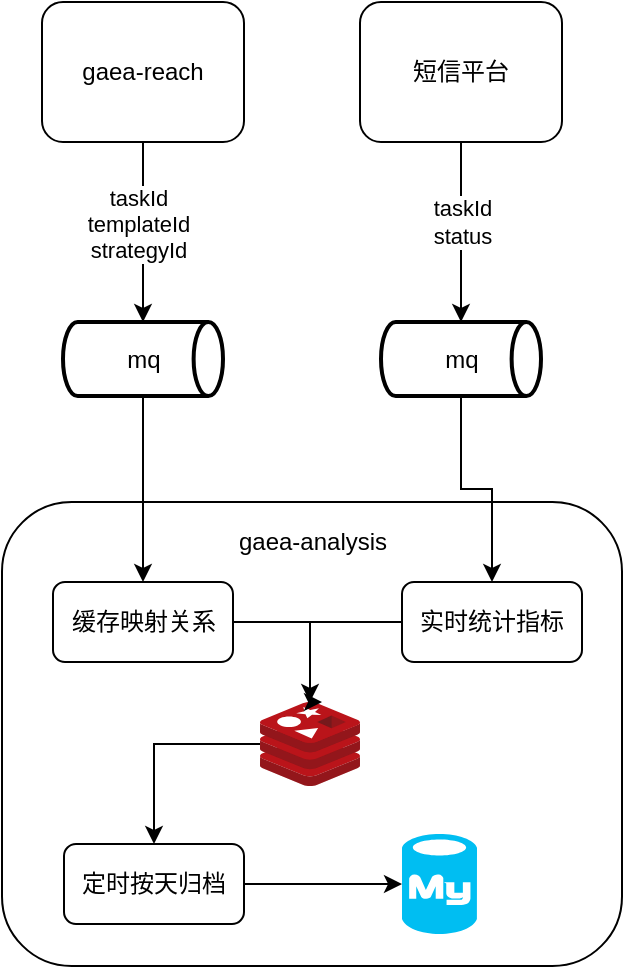<mxfile version="16.4.3" type="github">
  <diagram id="QfpV6kOfdEtOZohssIw-" name="Page-1">
    <mxGraphModel dx="1038" dy="667" grid="1" gridSize="10" guides="1" tooltips="1" connect="1" arrows="1" fold="1" page="1" pageScale="1" pageWidth="827" pageHeight="1169" math="0" shadow="0">
      <root>
        <mxCell id="0" />
        <mxCell id="1" parent="0" />
        <mxCell id="YGTyeJJ0-g0J-V8NWOky-4" value="" style="rounded=1;whiteSpace=wrap;html=1;" vertex="1" parent="1">
          <mxGeometry x="200" y="340" width="310" height="232" as="geometry" />
        </mxCell>
        <mxCell id="YGTyeJJ0-g0J-V8NWOky-19" value="" style="edgeStyle=orthogonalEdgeStyle;rounded=0;orthogonalLoop=1;jettySize=auto;html=1;" edge="1" parent="1" source="YGTyeJJ0-g0J-V8NWOky-5" target="YGTyeJJ0-g0J-V8NWOky-22">
          <mxGeometry relative="1" as="geometry" />
        </mxCell>
        <mxCell id="YGTyeJJ0-g0J-V8NWOky-5" value="mq" style="strokeWidth=2;html=1;shape=mxgraph.flowchart.direct_data;whiteSpace=wrap;" vertex="1" parent="1">
          <mxGeometry x="230.5" y="250" width="80" height="37" as="geometry" />
        </mxCell>
        <mxCell id="YGTyeJJ0-g0J-V8NWOky-34" style="edgeStyle=orthogonalEdgeStyle;rounded=0;orthogonalLoop=1;jettySize=auto;html=1;entryX=0.5;entryY=0;entryDx=0;entryDy=0;" edge="1" parent="1" source="YGTyeJJ0-g0J-V8NWOky-9" target="YGTyeJJ0-g0J-V8NWOky-29">
          <mxGeometry relative="1" as="geometry" />
        </mxCell>
        <mxCell id="YGTyeJJ0-g0J-V8NWOky-9" value="" style="sketch=0;aspect=fixed;html=1;points=[];align=center;image;fontSize=12;image=img/lib/mscae/Cache_Redis_Product.svg;" vertex="1" parent="1">
          <mxGeometry x="329" y="440" width="50" height="42" as="geometry" />
        </mxCell>
        <mxCell id="YGTyeJJ0-g0J-V8NWOky-11" value="" style="verticalLabelPosition=bottom;html=1;verticalAlign=top;align=center;strokeColor=none;fillColor=#00BEF2;shape=mxgraph.azure.mysql_database;" vertex="1" parent="1">
          <mxGeometry x="400" y="506" width="37.5" height="50" as="geometry" />
        </mxCell>
        <mxCell id="YGTyeJJ0-g0J-V8NWOky-25" value="" style="edgeStyle=orthogonalEdgeStyle;rounded=0;orthogonalLoop=1;jettySize=auto;html=1;" edge="1" parent="1" source="YGTyeJJ0-g0J-V8NWOky-13" target="YGTyeJJ0-g0J-V8NWOky-24">
          <mxGeometry relative="1" as="geometry" />
        </mxCell>
        <mxCell id="YGTyeJJ0-g0J-V8NWOky-13" value="mq" style="strokeWidth=2;html=1;shape=mxgraph.flowchart.direct_data;whiteSpace=wrap;" vertex="1" parent="1">
          <mxGeometry x="389.5" y="250" width="80" height="37" as="geometry" />
        </mxCell>
        <mxCell id="YGTyeJJ0-g0J-V8NWOky-16" value="" style="edgeStyle=orthogonalEdgeStyle;rounded=0;orthogonalLoop=1;jettySize=auto;html=1;" edge="1" parent="1" source="YGTyeJJ0-g0J-V8NWOky-14" target="YGTyeJJ0-g0J-V8NWOky-5">
          <mxGeometry relative="1" as="geometry" />
        </mxCell>
        <mxCell id="YGTyeJJ0-g0J-V8NWOky-18" value="taskId&lt;br&gt;templateId&lt;br&gt;strategyId" style="edgeLabel;html=1;align=center;verticalAlign=middle;resizable=0;points=[];" vertex="1" connectable="0" parent="YGTyeJJ0-g0J-V8NWOky-16">
          <mxGeometry x="0.124" y="-3" relative="1" as="geometry">
            <mxPoint y="-10" as="offset" />
          </mxGeometry>
        </mxCell>
        <mxCell id="YGTyeJJ0-g0J-V8NWOky-14" value="gaea-reach" style="rounded=1;whiteSpace=wrap;html=1;" vertex="1" parent="1">
          <mxGeometry x="220" y="90" width="101" height="70" as="geometry" />
        </mxCell>
        <mxCell id="YGTyeJJ0-g0J-V8NWOky-17" value="" style="edgeStyle=orthogonalEdgeStyle;rounded=0;orthogonalLoop=1;jettySize=auto;html=1;" edge="1" parent="1" source="YGTyeJJ0-g0J-V8NWOky-15" target="YGTyeJJ0-g0J-V8NWOky-13">
          <mxGeometry relative="1" as="geometry" />
        </mxCell>
        <mxCell id="YGTyeJJ0-g0J-V8NWOky-21" value="taskId&lt;br&gt;status" style="edgeLabel;html=1;align=center;verticalAlign=middle;resizable=0;points=[];" vertex="1" connectable="0" parent="YGTyeJJ0-g0J-V8NWOky-17">
          <mxGeometry x="-0.356" y="2" relative="1" as="geometry">
            <mxPoint x="-2" y="11" as="offset" />
          </mxGeometry>
        </mxCell>
        <mxCell id="YGTyeJJ0-g0J-V8NWOky-15" value="短信平台" style="rounded=1;whiteSpace=wrap;html=1;" vertex="1" parent="1">
          <mxGeometry x="379" y="90" width="101" height="70" as="geometry" />
        </mxCell>
        <mxCell id="YGTyeJJ0-g0J-V8NWOky-23" style="edgeStyle=orthogonalEdgeStyle;rounded=0;orthogonalLoop=1;jettySize=auto;html=1;" edge="1" parent="1" source="YGTyeJJ0-g0J-V8NWOky-22" target="YGTyeJJ0-g0J-V8NWOky-9">
          <mxGeometry relative="1" as="geometry" />
        </mxCell>
        <mxCell id="YGTyeJJ0-g0J-V8NWOky-22" value="缓存映射关系" style="rounded=1;whiteSpace=wrap;html=1;" vertex="1" parent="1">
          <mxGeometry x="225.5" y="380" width="90" height="40" as="geometry" />
        </mxCell>
        <mxCell id="YGTyeJJ0-g0J-V8NWOky-35" style="edgeStyle=orthogonalEdgeStyle;rounded=0;orthogonalLoop=1;jettySize=auto;html=1;entryX=0.62;entryY=0;entryDx=0;entryDy=0;entryPerimeter=0;" edge="1" parent="1" source="YGTyeJJ0-g0J-V8NWOky-24" target="YGTyeJJ0-g0J-V8NWOky-9">
          <mxGeometry relative="1" as="geometry">
            <Array as="points">
              <mxPoint x="354" y="400" />
              <mxPoint x="354" y="440" />
            </Array>
          </mxGeometry>
        </mxCell>
        <mxCell id="YGTyeJJ0-g0J-V8NWOky-24" value="实时统计指标" style="rounded=1;whiteSpace=wrap;html=1;" vertex="1" parent="1">
          <mxGeometry x="400" y="380" width="90" height="40" as="geometry" />
        </mxCell>
        <mxCell id="YGTyeJJ0-g0J-V8NWOky-28" value="gaea-analysis" style="text;html=1;align=center;verticalAlign=middle;resizable=0;points=[];autosize=1;strokeColor=none;fillColor=none;" vertex="1" parent="1">
          <mxGeometry x="310" y="350" width="90" height="20" as="geometry" />
        </mxCell>
        <mxCell id="YGTyeJJ0-g0J-V8NWOky-31" value="" style="edgeStyle=orthogonalEdgeStyle;rounded=0;orthogonalLoop=1;jettySize=auto;html=1;" edge="1" parent="1" source="YGTyeJJ0-g0J-V8NWOky-29" target="YGTyeJJ0-g0J-V8NWOky-11">
          <mxGeometry relative="1" as="geometry" />
        </mxCell>
        <mxCell id="YGTyeJJ0-g0J-V8NWOky-29" value="定时按天归档" style="rounded=1;whiteSpace=wrap;html=1;" vertex="1" parent="1">
          <mxGeometry x="231" y="511" width="90" height="40" as="geometry" />
        </mxCell>
      </root>
    </mxGraphModel>
  </diagram>
</mxfile>
